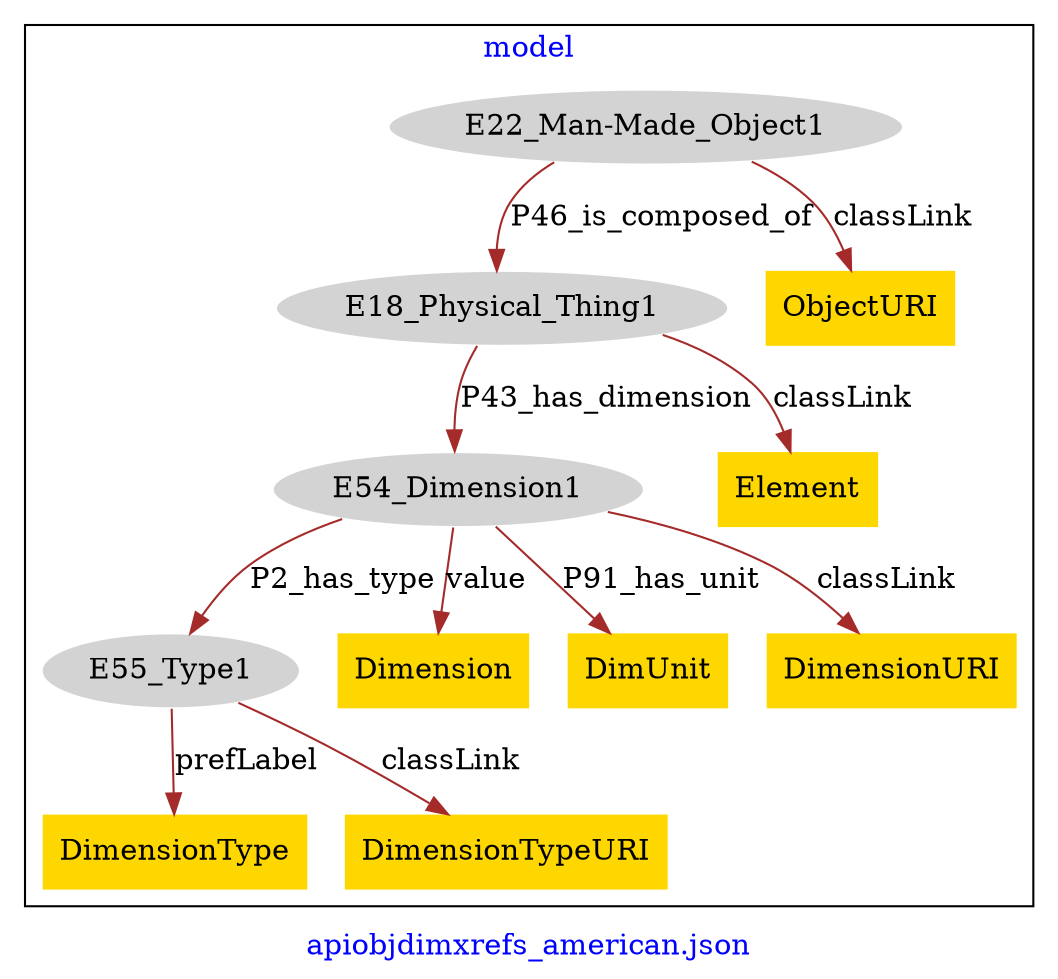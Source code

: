 digraph n0 {
fontcolor="blue"
remincross="true"
label="apiobjdimxrefs_american.json"
subgraph cluster {
label="model"
n2[style="filled",color="white",fillcolor="lightgray",label="E18_Physical_Thing1"];
n3[style="filled",color="white",fillcolor="lightgray",label="E54_Dimension1"];
n4[style="filled",color="white",fillcolor="lightgray",label="E22_Man-Made_Object1"];
n5[style="filled",color="white",fillcolor="lightgray",label="E55_Type1"];
n6[shape="plaintext",style="filled",fillcolor="gold",label="Dimension"];
n7[shape="plaintext",style="filled",fillcolor="gold",label="DimUnit"];
n8[shape="plaintext",style="filled",fillcolor="gold",label="DimensionType"];
n9[shape="plaintext",style="filled",fillcolor="gold",label="DimensionURI"];
n10[shape="plaintext",style="filled",fillcolor="gold",label="Element"];
n11[shape="plaintext",style="filled",fillcolor="gold",label="DimensionTypeURI"];
n12[shape="plaintext",style="filled",fillcolor="gold",label="ObjectURI"];
}
n2 -> n3[color="brown",fontcolor="black",label="P43_has_dimension"]
n4 -> n2[color="brown",fontcolor="black",label="P46_is_composed_of"]
n3 -> n5[color="brown",fontcolor="black",label="P2_has_type"]
n3 -> n6[color="brown",fontcolor="black",label="value"]
n3 -> n7[color="brown",fontcolor="black",label="P91_has_unit"]
n5 -> n8[color="brown",fontcolor="black",label="prefLabel"]
n3 -> n9[color="brown",fontcolor="black",label="classLink"]
n2 -> n10[color="brown",fontcolor="black",label="classLink"]
n5 -> n11[color="brown",fontcolor="black",label="classLink"]
n4 -> n12[color="brown",fontcolor="black",label="classLink"]
}
